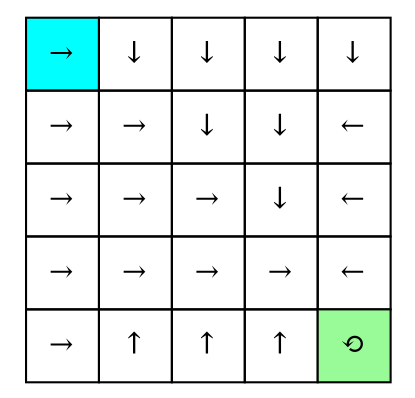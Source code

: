 digraph G
{
node [shape=plaintext]
a[label=<<TABLE BORDER="0" CELLBORDER="1" CELLSPACING="0">
<TR>
<TD width="35" height="35" fixedsize="true" BGCOLOR="cyan">&#x2192;</TD>
<TD width="35" height="35" fixedsize="true">&#x2193;</TD>
<TD width="35" height="35" fixedsize="true">&#x2193;</TD>
<TD width="35" height="35" fixedsize="true">&#x2193;</TD>
<TD width="35" height="35" fixedsize="true">&#x2193;</TD>
</TR>
<TR>
<TD width="35" height="35" fixedsize="true">&#x2192;</TD>
<TD width="35" height="35" fixedsize="true">&#x2192;</TD>
<TD width="35" height="35" fixedsize="true">&#x2193;</TD>
<TD width="35" height="35" fixedsize="true">&#x2193;</TD>
<TD width="35" height="35" fixedsize="true">&#x2190;</TD>
</TR>
<TR>
<TD width="35" height="35" fixedsize="true">&#x2192;</TD>
<TD width="35" height="35" fixedsize="true">&#x2192;</TD>
<TD width="35" height="35" fixedsize="true">&#x2192;</TD>
<TD width="35" height="35" fixedsize="true">&#x2193;</TD>
<TD width="35" height="35" fixedsize="true">&#x2190;</TD>
</TR>
<TR>
<TD width="35" height="35" fixedsize="true">&#x2192;</TD>
<TD width="35" height="35" fixedsize="true">&#x2192;</TD>
<TD width="35" height="35" fixedsize="true">&#x2192;</TD>
<TD width="35" height="35" fixedsize="true">&#x2192;</TD>
<TD width="35" height="35" fixedsize="true">&#x2190;</TD>
</TR>
<TR>
<TD width="35" height="35" fixedsize="true">&#x2192;</TD>
<TD width="35" height="35" fixedsize="true">&#x2191;</TD>
<TD width="35" height="35" fixedsize="true">&#x2191;</TD>
<TD width="35" height="35" fixedsize="true">&#x2191;</TD>
<TD width="35" height="35" fixedsize="true" BGCOLOR="palegreen">&#x27F2;</TD>
</TR>
 </TABLE>>];
}
